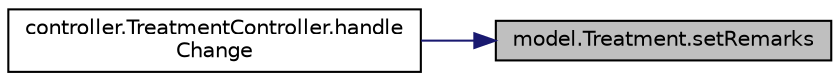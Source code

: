 digraph "model.Treatment.setRemarks"
{
 // LATEX_PDF_SIZE
  edge [fontname="Helvetica",fontsize="10",labelfontname="Helvetica",labelfontsize="10"];
  node [fontname="Helvetica",fontsize="10",shape=record];
  rankdir="RL";
  Node1 [label="model.Treatment.setRemarks",height=0.2,width=0.4,color="black", fillcolor="grey75", style="filled", fontcolor="black",tooltip=" "];
  Node1 -> Node2 [dir="back",color="midnightblue",fontsize="10",style="solid",fontname="Helvetica"];
  Node2 [label="controller.TreatmentController.handle\lChange",height=0.2,width=0.4,color="black", fillcolor="white", style="filled",URL="$classcontroller_1_1_treatment_controller.html#a7f8e8d48b027c91abdb4befce81086e5",tooltip=" "];
}
